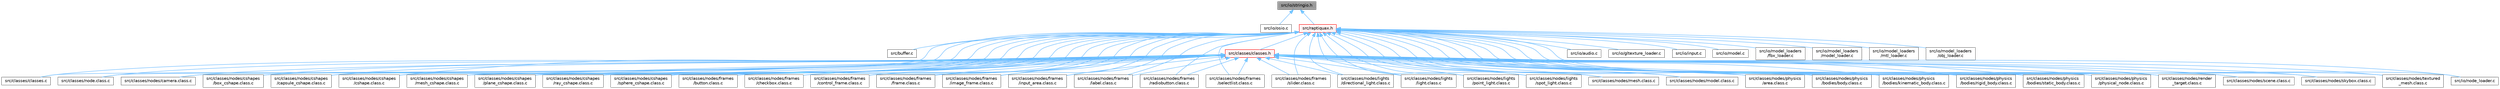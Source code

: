 digraph "src/io/stringio.h"
{
 // LATEX_PDF_SIZE
  bgcolor="transparent";
  edge [fontname=Helvetica,fontsize=10,labelfontname=Helvetica,labelfontsize=10];
  node [fontname=Helvetica,fontsize=10,shape=box,height=0.2,width=0.4];
  Node1 [id="Node000001",label="src/io/stringio.h",height=0.2,width=0.4,color="gray40", fillcolor="grey60", style="filled", fontcolor="black",tooltip="Provides utility functions for string and file operations."];
  Node1 -> Node2 [id="edge87_Node000001_Node000002",dir="back",color="steelblue1",style="solid",tooltip=" "];
  Node2 [id="Node000002",label="src/io/osio.c",height=0.2,width=0.4,color="grey40", fillcolor="white", style="filled",URL="$osio_8c.html",tooltip=" "];
  Node1 -> Node3 [id="edge88_Node000001_Node000003",dir="back",color="steelblue1",style="solid",tooltip=" "];
  Node3 [id="Node000003",label="src/raptiquax.h",height=0.2,width=0.4,color="red", fillcolor="#FFF0F0", style="filled",URL="$raptiquax_8h.html",tooltip="This file contains type definitions for fixed-width integer types and floating-point types."];
  Node3 -> Node4 [id="edge89_Node000003_Node000004",dir="back",color="steelblue1",style="solid",tooltip=" "];
  Node4 [id="Node000004",label="src/buffer.c",height=0.2,width=0.4,color="grey40", fillcolor="white", style="filled",URL="$buffer_8c.html",tooltip=" "];
  Node3 -> Node5 [id="edge90_Node000003_Node000005",dir="back",color="steelblue1",style="solid",tooltip=" "];
  Node5 [id="Node000005",label="src/classes/classes.c",height=0.2,width=0.4,color="grey40", fillcolor="white", style="filled",URL="$classes_8c.html",tooltip=" "];
  Node3 -> Node6 [id="edge91_Node000003_Node000006",dir="back",color="steelblue1",style="solid",tooltip=" "];
  Node6 [id="Node000006",label="src/classes/classes.h",height=0.2,width=0.4,color="red", fillcolor="#FFF0F0", style="filled",URL="$classes_8h.html",tooltip=" "];
  Node6 -> Node5 [id="edge92_Node000006_Node000005",dir="back",color="steelblue1",style="solid",tooltip=" "];
  Node6 -> Node7 [id="edge93_Node000006_Node000007",dir="back",color="steelblue1",style="solid",tooltip=" "];
  Node7 [id="Node000007",label="src/classes/node.class.c",height=0.2,width=0.4,color="grey40", fillcolor="white", style="filled",URL="$node_8class_8c.html",tooltip="Implementation of the node class for the ProjetSDLOpenGLL2 project."];
  Node6 -> Node8 [id="edge94_Node000006_Node000008",dir="back",color="steelblue1",style="solid",tooltip=" "];
  Node8 [id="Node000008",label="src/classes/nodes/camera.class.c",height=0.2,width=0.4,color="grey40", fillcolor="white", style="filled",URL="$camera_8class_8c.html",tooltip="This file contains the implementation of the Camera class."];
  Node6 -> Node9 [id="edge95_Node000006_Node000009",dir="back",color="steelblue1",style="solid",tooltip=" "];
  Node9 [id="Node000009",label="src/classes/nodes/cshapes\l/box_cshape.class.c",height=0.2,width=0.4,color="grey40", fillcolor="white", style="filled",URL="$box__cshape_8class_8c.html",tooltip="This source file defines the BoxCShape class and its associated methods."];
  Node6 -> Node10 [id="edge96_Node000006_Node000010",dir="back",color="steelblue1",style="solid",tooltip=" "];
  Node10 [id="Node000010",label="src/classes/nodes/cshapes\l/capsule_cshape.class.c",height=0.2,width=0.4,color="grey40", fillcolor="white", style="filled",URL="$capsule__cshape_8class_8c.html",tooltip="This file defines the implementation of the capsule shape class."];
  Node6 -> Node11 [id="edge97_Node000006_Node000011",dir="back",color="steelblue1",style="solid",tooltip=" "];
  Node11 [id="Node000011",label="src/classes/nodes/cshapes\l/cshape.class.c",height=0.2,width=0.4,color="grey40", fillcolor="white", style="filled",URL="$cshape_8class_8c.html",tooltip="This file defines the implementation of various CShape classes."];
  Node6 -> Node12 [id="edge98_Node000006_Node000012",dir="back",color="steelblue1",style="solid",tooltip=" "];
  Node12 [id="Node000012",label="src/classes/nodes/cshapes\l/mesh_cshape.class.c",height=0.2,width=0.4,color="grey40", fillcolor="white", style="filled",URL="$mesh__cshape_8class_8c.html",tooltip="This file defines the implementation of mesh shapes for the project."];
  Node6 -> Node13 [id="edge99_Node000006_Node000013",dir="back",color="steelblue1",style="solid",tooltip=" "];
  Node13 [id="Node000013",label="src/classes/nodes/cshapes\l/plane_cshape.class.c",height=0.2,width=0.4,color="grey40", fillcolor="white", style="filled",URL="$plane__cshape_8class_8c.html",tooltip="This file defines the implementation of a plane shape class."];
  Node6 -> Node14 [id="edge100_Node000006_Node000014",dir="back",color="steelblue1",style="solid",tooltip=" "];
  Node14 [id="Node000014",label="src/classes/nodes/cshapes\l/ray_cshape.class.c",height=0.2,width=0.4,color="grey40", fillcolor="white", style="filled",URL="$ray__cshape_8class_8c.html",tooltip="This file defines the implementation of ray-casting shapes."];
  Node6 -> Node15 [id="edge101_Node000006_Node000015",dir="back",color="steelblue1",style="solid",tooltip=" "];
  Node15 [id="Node000015",label="src/classes/nodes/cshapes\l/sphere_cshape.class.c",height=0.2,width=0.4,color="grey40", fillcolor="white", style="filled",URL="$sphere__cshape_8class_8c.html",tooltip="This file contains the implementation of the SphereCShape class."];
  Node6 -> Node16 [id="edge102_Node000006_Node000016",dir="back",color="steelblue1",style="solid",tooltip=" "];
  Node16 [id="Node000016",label="src/classes/nodes/frames\l/button.class.c",height=0.2,width=0.4,color="grey40", fillcolor="white", style="filled",URL="$button_8class_8c.html",tooltip="This file defines the Button class and its associated methods."];
  Node6 -> Node17 [id="edge103_Node000006_Node000017",dir="back",color="steelblue1",style="solid",tooltip=" "];
  Node17 [id="Node000017",label="src/classes/nodes/frames\l/checkbox.class.c",height=0.2,width=0.4,color="grey40", fillcolor="white", style="filled",URL="$checkbox_8class_8c.html",tooltip="Implementation of the Checkbox class for the GUI framework."];
  Node6 -> Node18 [id="edge104_Node000006_Node000018",dir="back",color="steelblue1",style="solid",tooltip=" "];
  Node18 [id="Node000018",label="src/classes/nodes/frames\l/control_frame.class.c",height=0.2,width=0.4,color="grey40", fillcolor="white", style="filled",URL="$control__frame_8class_8c.html",tooltip="This file defines the implementation of the control frame class."];
  Node6 -> Node19 [id="edge105_Node000006_Node000019",dir="back",color="steelblue1",style="solid",tooltip=" "];
  Node19 [id="Node000019",label="src/classes/nodes/frames\l/frame.class.c",height=0.2,width=0.4,color="grey40", fillcolor="white", style="filled",URL="$frame_8class_8c.html",tooltip="This file defines the implementation of frame-related functionalities."];
  Node6 -> Node20 [id="edge106_Node000006_Node000020",dir="back",color="steelblue1",style="solid",tooltip=" "];
  Node20 [id="Node000020",label="src/classes/nodes/frames\l/image_frame.class.c",height=0.2,width=0.4,color="grey40", fillcolor="white", style="filled",URL="$image__frame_8class_8c.html",tooltip="This file contains the implementation of the ImageFrame class."];
  Node6 -> Node21 [id="edge107_Node000006_Node000021",dir="back",color="steelblue1",style="solid",tooltip=" "];
  Node21 [id="Node000021",label="src/classes/nodes/frames\l/input_area.class.c",height=0.2,width=0.4,color="grey40", fillcolor="white", style="filled",URL="$input__area_8class_8c.html",tooltip="This file defines the InputArea class and its associated methods."];
  Node6 -> Node22 [id="edge108_Node000006_Node000022",dir="back",color="steelblue1",style="solid",tooltip=" "];
  Node22 [id="Node000022",label="src/classes/nodes/frames\l/label.class.c",height=0.2,width=0.4,color="grey40", fillcolor="white", style="filled",URL="$label_8class_8c.html",tooltip="This file defines the Label class and its associated functions."];
  Node6 -> Node23 [id="edge109_Node000006_Node000023",dir="back",color="steelblue1",style="solid",tooltip=" "];
  Node23 [id="Node000023",label="src/classes/nodes/frames\l/radiobutton.class.c",height=0.2,width=0.4,color="grey40", fillcolor="white", style="filled",URL="$radiobutton_8class_8c.html",tooltip="Implementation of the RadioButton class."];
  Node6 -> Node24 [id="edge110_Node000006_Node000024",dir="back",color="steelblue1",style="solid",tooltip=" "];
  Node24 [id="Node000024",label="src/classes/nodes/frames\l/selectlist.class.c",height=0.2,width=0.4,color="grey40", fillcolor="white", style="filled",URL="$selectlist_8class_8c.html",tooltip="This file implements the functionality for a selectable list frame in the application."];
  Node6 -> Node25 [id="edge111_Node000006_Node000025",dir="back",color="steelblue1",style="solid",tooltip=" "];
  Node25 [id="Node000025",label="src/classes/nodes/frames\l/slider.class.c",height=0.2,width=0.4,color="grey40", fillcolor="white", style="filled",URL="$slider_8class_8c.html",tooltip=" "];
  Node6 -> Node26 [id="edge112_Node000006_Node000026",dir="back",color="steelblue1",style="solid",tooltip=" "];
  Node26 [id="Node000026",label="src/classes/nodes/lights\l/directional_light.class.c",height=0.2,width=0.4,color="grey40", fillcolor="white", style="filled",URL="$directional__light_8class_8c.html",tooltip="This file contains the implementation of the directional light class."];
  Node6 -> Node27 [id="edge113_Node000006_Node000027",dir="back",color="steelblue1",style="solid",tooltip=" "];
  Node27 [id="Node000027",label="src/classes/nodes/lights\l/light.class.c",height=0.2,width=0.4,color="grey40", fillcolor="white", style="filled",URL="$light_8class_8c.html",tooltip="This file contains the implementation of the light class for the project."];
  Node6 -> Node28 [id="edge114_Node000006_Node000028",dir="back",color="steelblue1",style="solid",tooltip=" "];
  Node28 [id="Node000028",label="src/classes/nodes/lights\l/point_light.class.c",height=0.2,width=0.4,color="grey40", fillcolor="white", style="filled",URL="$point__light_8class_8c.html",tooltip="This file contains the implementation of the PointLight class."];
  Node6 -> Node29 [id="edge115_Node000006_Node000029",dir="back",color="steelblue1",style="solid",tooltip=" "];
  Node29 [id="Node000029",label="src/classes/nodes/lights\l/spot_light.class.c",height=0.2,width=0.4,color="grey40", fillcolor="white", style="filled",URL="$spot__light_8class_8c.html",tooltip="This file contains the implementation of the SpotLight class."];
  Node6 -> Node30 [id="edge116_Node000006_Node000030",dir="back",color="steelblue1",style="solid",tooltip=" "];
  Node30 [id="Node000030",label="src/classes/nodes/mesh.class.c",height=0.2,width=0.4,color="grey40", fillcolor="white", style="filled",URL="$mesh_8class_8c.html",tooltip="This file defines the implementation of the Mesh class."];
  Node6 -> Node31 [id="edge117_Node000006_Node000031",dir="back",color="steelblue1",style="solid",tooltip=" "];
  Node31 [id="Node000031",label="src/classes/nodes/model.class.c",height=0.2,width=0.4,color="grey40", fillcolor="white", style="filled",URL="$model_8class_8c.html",tooltip="This file contains the implementation of the model class."];
  Node6 -> Node32 [id="edge118_Node000006_Node000032",dir="back",color="steelblue1",style="solid",tooltip=" "];
  Node32 [id="Node000032",label="src/classes/nodes/physics\l/area.class.c",height=0.2,width=0.4,color="grey40", fillcolor="white", style="filled",URL="$area_8class_8c.html",tooltip="This file handles the physics area nodes in the project."];
  Node6 -> Node33 [id="edge119_Node000006_Node000033",dir="back",color="steelblue1",style="solid",tooltip=" "];
  Node33 [id="Node000033",label="src/classes/nodes/physics\l/bodies/body.class.c",height=0.2,width=0.4,color="grey40", fillcolor="white", style="filled",URL="$body_8class_8c.html",tooltip="This file defines the body class for the physics engine."];
  Node6 -> Node34 [id="edge120_Node000006_Node000034",dir="back",color="steelblue1",style="solid",tooltip=" "];
  Node34 [id="Node000034",label="src/classes/nodes/physics\l/bodies/kinematic_body.class.c",height=0.2,width=0.4,color="grey40", fillcolor="white", style="filled",URL="$kinematic__body_8class_8c.html",tooltip="This file defines the implementation of kinematic bodies for the physics engine."];
  Node6 -> Node35 [id="edge121_Node000006_Node000035",dir="back",color="steelblue1",style="solid",tooltip=" "];
  Node35 [id="Node000035",label="src/classes/nodes/physics\l/bodies/rigid_body.class.c",height=0.2,width=0.4,color="grey40", fillcolor="white", style="filled",URL="$rigid__body_8class_8c.html",tooltip="This source file defines the implementation of rigid body physics for the project."];
  Node6 -> Node36 [id="edge122_Node000006_Node000036",dir="back",color="steelblue1",style="solid",tooltip=" "];
  Node36 [id="Node000036",label="src/classes/nodes/physics\l/bodies/static_body.class.c",height=0.2,width=0.4,color="grey40", fillcolor="white", style="filled",URL="$static__body_8class_8c.html",tooltip="This file defines the implementation of static bodies in the physics engine."];
  Node6 -> Node37 [id="edge123_Node000006_Node000037",dir="back",color="steelblue1",style="solid",tooltip=" "];
  Node37 [id="Node000037",label="src/classes/nodes/physics\l/physical_node.class.c",height=0.2,width=0.4,color="grey40", fillcolor="white", style="filled",URL="$physical__node_8class_8c.html",tooltip="This file contains the implementation of the PhysicalNode class."];
  Node6 -> Node38 [id="edge124_Node000006_Node000038",dir="back",color="steelblue1",style="solid",tooltip=" "];
  Node38 [id="Node000038",label="src/classes/nodes/render\l_target.class.c",height=0.2,width=0.4,color="grey40", fillcolor="white", style="filled",URL="$render__target_8class_8c.html",tooltip="Framebuffer class implementation."];
  Node6 -> Node39 [id="edge125_Node000006_Node000039",dir="back",color="steelblue1",style="solid",tooltip=" "];
  Node39 [id="Node000039",label="src/classes/nodes/scene.class.c",height=0.2,width=0.4,color="grey40", fillcolor="white", style="filled",URL="$scene_8class_8c.html",tooltip="This file contains the implementation of the scene class."];
  Node6 -> Node40 [id="edge126_Node000006_Node000040",dir="back",color="steelblue1",style="solid",tooltip=" "];
  Node40 [id="Node000040",label="src/classes/nodes/skybox.class.c",height=0.2,width=0.4,color="grey40", fillcolor="white", style="filled",URL="$skybox_8class_8c.html",tooltip="This file contains the implementation of the Skybox class."];
  Node6 -> Node41 [id="edge127_Node000006_Node000041",dir="back",color="steelblue1",style="solid",tooltip=" "];
  Node41 [id="Node000041",label="src/classes/nodes/textured\l_mesh.class.c",height=0.2,width=0.4,color="grey40", fillcolor="white", style="filled",URL="$textured__mesh_8class_8c.html",tooltip="This file contains the implementation of the TexturedMesh class."];
  Node6 -> Node42 [id="edge128_Node000006_Node000042",dir="back",color="steelblue1",style="solid",tooltip=" "];
  Node42 [id="Node000042",label="src/io/node_loader.c",height=0.2,width=0.4,color="grey40", fillcolor="white", style="filled",URL="$node__loader_8c.html",tooltip=" "];
  Node3 -> Node7 [id="edge129_Node000003_Node000007",dir="back",color="steelblue1",style="solid",tooltip=" "];
  Node3 -> Node8 [id="edge130_Node000003_Node000008",dir="back",color="steelblue1",style="solid",tooltip=" "];
  Node3 -> Node9 [id="edge131_Node000003_Node000009",dir="back",color="steelblue1",style="solid",tooltip=" "];
  Node3 -> Node10 [id="edge132_Node000003_Node000010",dir="back",color="steelblue1",style="solid",tooltip=" "];
  Node3 -> Node11 [id="edge133_Node000003_Node000011",dir="back",color="steelblue1",style="solid",tooltip=" "];
  Node3 -> Node12 [id="edge134_Node000003_Node000012",dir="back",color="steelblue1",style="solid",tooltip=" "];
  Node3 -> Node13 [id="edge135_Node000003_Node000013",dir="back",color="steelblue1",style="solid",tooltip=" "];
  Node3 -> Node14 [id="edge136_Node000003_Node000014",dir="back",color="steelblue1",style="solid",tooltip=" "];
  Node3 -> Node15 [id="edge137_Node000003_Node000015",dir="back",color="steelblue1",style="solid",tooltip=" "];
  Node3 -> Node16 [id="edge138_Node000003_Node000016",dir="back",color="steelblue1",style="solid",tooltip=" "];
  Node3 -> Node17 [id="edge139_Node000003_Node000017",dir="back",color="steelblue1",style="solid",tooltip=" "];
  Node3 -> Node18 [id="edge140_Node000003_Node000018",dir="back",color="steelblue1",style="solid",tooltip=" "];
  Node3 -> Node19 [id="edge141_Node000003_Node000019",dir="back",color="steelblue1",style="solid",tooltip=" "];
  Node3 -> Node20 [id="edge142_Node000003_Node000020",dir="back",color="steelblue1",style="solid",tooltip=" "];
  Node3 -> Node21 [id="edge143_Node000003_Node000021",dir="back",color="steelblue1",style="solid",tooltip=" "];
  Node3 -> Node22 [id="edge144_Node000003_Node000022",dir="back",color="steelblue1",style="solid",tooltip=" "];
  Node3 -> Node23 [id="edge145_Node000003_Node000023",dir="back",color="steelblue1",style="solid",tooltip=" "];
  Node3 -> Node24 [id="edge146_Node000003_Node000024",dir="back",color="steelblue1",style="solid",tooltip=" "];
  Node3 -> Node25 [id="edge147_Node000003_Node000025",dir="back",color="steelblue1",style="solid",tooltip=" "];
  Node3 -> Node26 [id="edge148_Node000003_Node000026",dir="back",color="steelblue1",style="solid",tooltip=" "];
  Node3 -> Node27 [id="edge149_Node000003_Node000027",dir="back",color="steelblue1",style="solid",tooltip=" "];
  Node3 -> Node28 [id="edge150_Node000003_Node000028",dir="back",color="steelblue1",style="solid",tooltip=" "];
  Node3 -> Node29 [id="edge151_Node000003_Node000029",dir="back",color="steelblue1",style="solid",tooltip=" "];
  Node3 -> Node30 [id="edge152_Node000003_Node000030",dir="back",color="steelblue1",style="solid",tooltip=" "];
  Node3 -> Node31 [id="edge153_Node000003_Node000031",dir="back",color="steelblue1",style="solid",tooltip=" "];
  Node3 -> Node32 [id="edge154_Node000003_Node000032",dir="back",color="steelblue1",style="solid",tooltip=" "];
  Node3 -> Node33 [id="edge155_Node000003_Node000033",dir="back",color="steelblue1",style="solid",tooltip=" "];
  Node3 -> Node34 [id="edge156_Node000003_Node000034",dir="back",color="steelblue1",style="solid",tooltip=" "];
  Node3 -> Node35 [id="edge157_Node000003_Node000035",dir="back",color="steelblue1",style="solid",tooltip=" "];
  Node3 -> Node36 [id="edge158_Node000003_Node000036",dir="back",color="steelblue1",style="solid",tooltip=" "];
  Node3 -> Node37 [id="edge159_Node000003_Node000037",dir="back",color="steelblue1",style="solid",tooltip=" "];
  Node3 -> Node38 [id="edge160_Node000003_Node000038",dir="back",color="steelblue1",style="solid",tooltip=" "];
  Node3 -> Node39 [id="edge161_Node000003_Node000039",dir="back",color="steelblue1",style="solid",tooltip=" "];
  Node3 -> Node40 [id="edge162_Node000003_Node000040",dir="back",color="steelblue1",style="solid",tooltip=" "];
  Node3 -> Node41 [id="edge163_Node000003_Node000041",dir="back",color="steelblue1",style="solid",tooltip=" "];
  Node3 -> Node53 [id="edge164_Node000003_Node000053",dir="back",color="steelblue1",style="solid",tooltip=" "];
  Node53 [id="Node000053",label="src/io/audio.c",height=0.2,width=0.4,color="grey40", fillcolor="white", style="filled",URL="$audio_8c.html",tooltip=" "];
  Node3 -> Node54 [id="edge165_Node000003_Node000054",dir="back",color="steelblue1",style="solid",tooltip=" "];
  Node54 [id="Node000054",label="src/io/gltexture_loader.c",height=0.2,width=0.4,color="grey40", fillcolor="white", style="filled",URL="$gltexture__loader_8c.html",tooltip=" "];
  Node3 -> Node55 [id="edge166_Node000003_Node000055",dir="back",color="steelblue1",style="solid",tooltip=" "];
  Node55 [id="Node000055",label="src/io/input.c",height=0.2,width=0.4,color="grey40", fillcolor="white", style="filled",URL="$input_8c.html",tooltip=" "];
  Node3 -> Node56 [id="edge167_Node000003_Node000056",dir="back",color="steelblue1",style="solid",tooltip=" "];
  Node56 [id="Node000056",label="src/io/model.c",height=0.2,width=0.4,color="grey40", fillcolor="white", style="filled",URL="$model_8c.html",tooltip=" "];
  Node3 -> Node57 [id="edge168_Node000003_Node000057",dir="back",color="steelblue1",style="solid",tooltip=" "];
  Node57 [id="Node000057",label="src/io/model_loaders\l/fbx_loader.c",height=0.2,width=0.4,color="grey40", fillcolor="white", style="filled",URL="$fbx__loader_8c.html",tooltip=" "];
  Node3 -> Node58 [id="edge169_Node000003_Node000058",dir="back",color="steelblue1",style="solid",tooltip=" "];
  Node58 [id="Node000058",label="src/io/model_loaders\l/model_loader.c",height=0.2,width=0.4,color="grey40", fillcolor="white", style="filled",URL="$model__loader_8c.html",tooltip=" "];
  Node3 -> Node59 [id="edge170_Node000003_Node000059",dir="back",color="steelblue1",style="solid",tooltip=" "];
  Node59 [id="Node000059",label="src/io/model_loaders\l/mtl_loader.c",height=0.2,width=0.4,color="grey40", fillcolor="white", style="filled",URL="$mtl__loader_8c.html",tooltip=" "];
  Node3 -> Node60 [id="edge171_Node000003_Node000060",dir="back",color="steelblue1",style="solid",tooltip=" "];
  Node60 [id="Node000060",label="src/io/model_loaders\l/obj_loader.c",height=0.2,width=0.4,color="grey40", fillcolor="white", style="filled",URL="$obj__loader_8c.html",tooltip=" "];
  Node3 -> Node42 [id="edge172_Node000003_Node000042",dir="back",color="steelblue1",style="solid",tooltip=" "];
}
